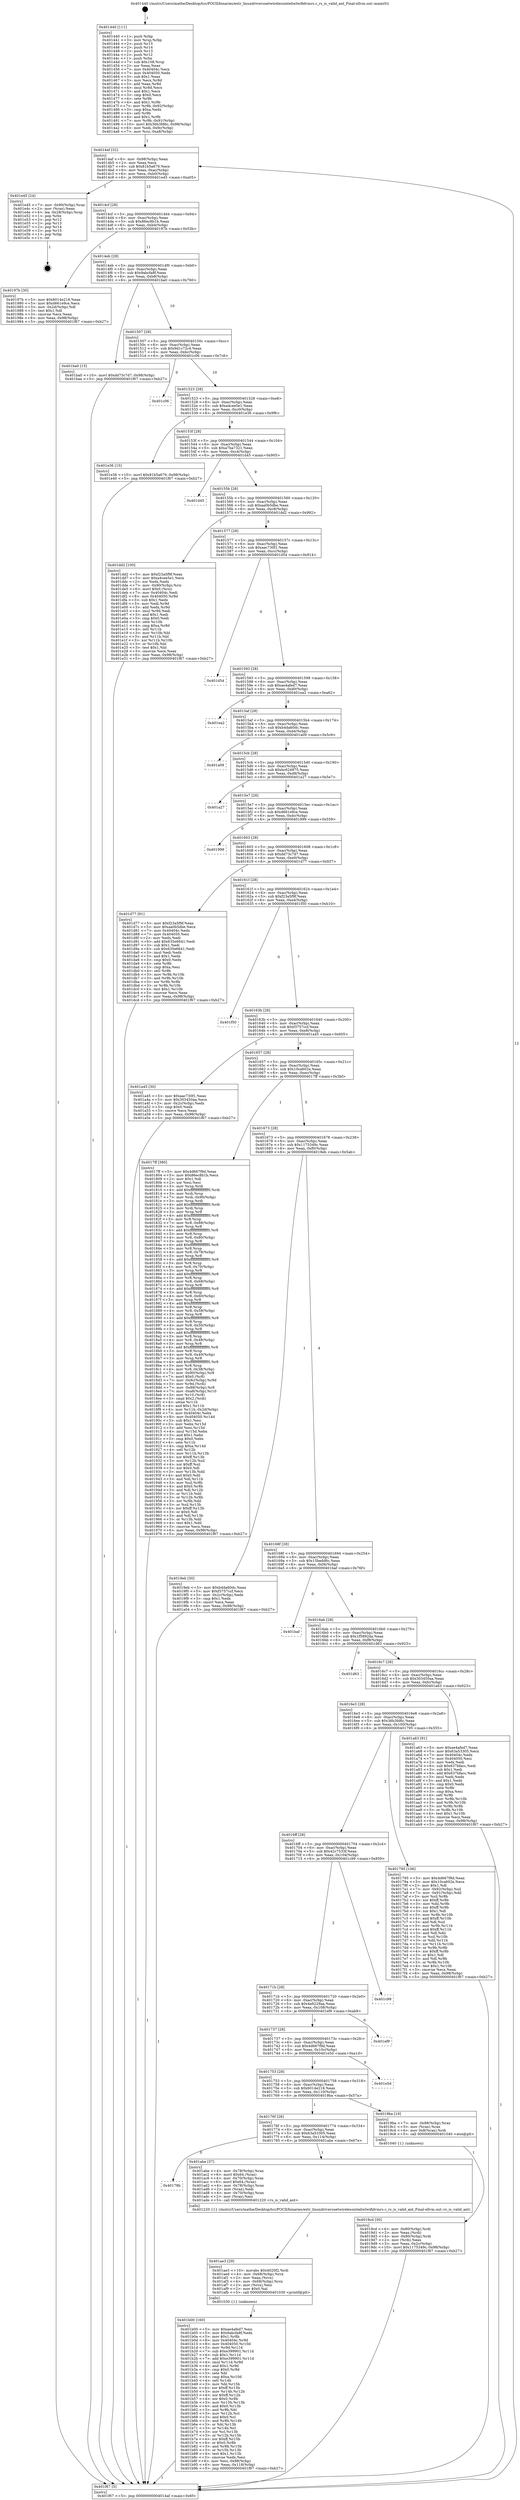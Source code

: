 digraph "0x401440" {
  label = "0x401440 (/mnt/c/Users/mathe/Desktop/tcc/POCII/binaries/extr_linuxdriversnetwirelessinteliwlwifidvmrs.c_rs_is_valid_ant_Final-ollvm.out::main(0))"
  labelloc = "t"
  node[shape=record]

  Entry [label="",width=0.3,height=0.3,shape=circle,fillcolor=black,style=filled]
  "0x4014af" [label="{
     0x4014af [32]\l
     | [instrs]\l
     &nbsp;&nbsp;0x4014af \<+6\>: mov -0x98(%rbp),%eax\l
     &nbsp;&nbsp;0x4014b5 \<+2\>: mov %eax,%ecx\l
     &nbsp;&nbsp;0x4014b7 \<+6\>: sub $0x81b5a679,%ecx\l
     &nbsp;&nbsp;0x4014bd \<+6\>: mov %eax,-0xac(%rbp)\l
     &nbsp;&nbsp;0x4014c3 \<+6\>: mov %ecx,-0xb0(%rbp)\l
     &nbsp;&nbsp;0x4014c9 \<+6\>: je 0000000000401e45 \<main+0xa05\>\l
  }"]
  "0x401e45" [label="{
     0x401e45 [24]\l
     | [instrs]\l
     &nbsp;&nbsp;0x401e45 \<+7\>: mov -0x90(%rbp),%rax\l
     &nbsp;&nbsp;0x401e4c \<+2\>: mov (%rax),%eax\l
     &nbsp;&nbsp;0x401e4e \<+4\>: lea -0x28(%rbp),%rsp\l
     &nbsp;&nbsp;0x401e52 \<+1\>: pop %rbx\l
     &nbsp;&nbsp;0x401e53 \<+2\>: pop %r12\l
     &nbsp;&nbsp;0x401e55 \<+2\>: pop %r13\l
     &nbsp;&nbsp;0x401e57 \<+2\>: pop %r14\l
     &nbsp;&nbsp;0x401e59 \<+2\>: pop %r15\l
     &nbsp;&nbsp;0x401e5b \<+1\>: pop %rbp\l
     &nbsp;&nbsp;0x401e5c \<+1\>: ret\l
  }"]
  "0x4014cf" [label="{
     0x4014cf [28]\l
     | [instrs]\l
     &nbsp;&nbsp;0x4014cf \<+5\>: jmp 00000000004014d4 \<main+0x94\>\l
     &nbsp;&nbsp;0x4014d4 \<+6\>: mov -0xac(%rbp),%eax\l
     &nbsp;&nbsp;0x4014da \<+5\>: sub $0x86ec8b1b,%eax\l
     &nbsp;&nbsp;0x4014df \<+6\>: mov %eax,-0xb4(%rbp)\l
     &nbsp;&nbsp;0x4014e5 \<+6\>: je 000000000040197b \<main+0x53b\>\l
  }"]
  Exit [label="",width=0.3,height=0.3,shape=circle,fillcolor=black,style=filled,peripheries=2]
  "0x40197b" [label="{
     0x40197b [30]\l
     | [instrs]\l
     &nbsp;&nbsp;0x40197b \<+5\>: mov $0x6014e218,%eax\l
     &nbsp;&nbsp;0x401980 \<+5\>: mov $0xd661e9ce,%ecx\l
     &nbsp;&nbsp;0x401985 \<+3\>: mov -0x2d(%rbp),%dl\l
     &nbsp;&nbsp;0x401988 \<+3\>: test $0x1,%dl\l
     &nbsp;&nbsp;0x40198b \<+3\>: cmovne %ecx,%eax\l
     &nbsp;&nbsp;0x40198e \<+6\>: mov %eax,-0x98(%rbp)\l
     &nbsp;&nbsp;0x401994 \<+5\>: jmp 0000000000401f67 \<main+0xb27\>\l
  }"]
  "0x4014eb" [label="{
     0x4014eb [28]\l
     | [instrs]\l
     &nbsp;&nbsp;0x4014eb \<+5\>: jmp 00000000004014f0 \<main+0xb0\>\l
     &nbsp;&nbsp;0x4014f0 \<+6\>: mov -0xac(%rbp),%eax\l
     &nbsp;&nbsp;0x4014f6 \<+5\>: sub $0x9abcfa8f,%eax\l
     &nbsp;&nbsp;0x4014fb \<+6\>: mov %eax,-0xb8(%rbp)\l
     &nbsp;&nbsp;0x401501 \<+6\>: je 0000000000401ba0 \<main+0x760\>\l
  }"]
  "0x401b00" [label="{
     0x401b00 [160]\l
     | [instrs]\l
     &nbsp;&nbsp;0x401b00 \<+5\>: mov $0xae4afed7,%esi\l
     &nbsp;&nbsp;0x401b05 \<+5\>: mov $0x9abcfa8f,%edx\l
     &nbsp;&nbsp;0x401b0a \<+3\>: mov $0x1,%r8b\l
     &nbsp;&nbsp;0x401b0d \<+8\>: mov 0x40404c,%r9d\l
     &nbsp;&nbsp;0x401b15 \<+8\>: mov 0x404050,%r10d\l
     &nbsp;&nbsp;0x401b1d \<+3\>: mov %r9d,%r11d\l
     &nbsp;&nbsp;0x401b20 \<+7\>: sub $0xe399901,%r11d\l
     &nbsp;&nbsp;0x401b27 \<+4\>: sub $0x1,%r11d\l
     &nbsp;&nbsp;0x401b2b \<+7\>: add $0xe399901,%r11d\l
     &nbsp;&nbsp;0x401b32 \<+4\>: imul %r11d,%r9d\l
     &nbsp;&nbsp;0x401b36 \<+4\>: and $0x1,%r9d\l
     &nbsp;&nbsp;0x401b3a \<+4\>: cmp $0x0,%r9d\l
     &nbsp;&nbsp;0x401b3e \<+3\>: sete %bl\l
     &nbsp;&nbsp;0x401b41 \<+4\>: cmp $0xa,%r10d\l
     &nbsp;&nbsp;0x401b45 \<+4\>: setl %r14b\l
     &nbsp;&nbsp;0x401b49 \<+3\>: mov %bl,%r15b\l
     &nbsp;&nbsp;0x401b4c \<+4\>: xor $0xff,%r15b\l
     &nbsp;&nbsp;0x401b50 \<+3\>: mov %r14b,%r12b\l
     &nbsp;&nbsp;0x401b53 \<+4\>: xor $0xff,%r12b\l
     &nbsp;&nbsp;0x401b57 \<+4\>: xor $0x0,%r8b\l
     &nbsp;&nbsp;0x401b5b \<+3\>: mov %r15b,%r13b\l
     &nbsp;&nbsp;0x401b5e \<+4\>: and $0x0,%r13b\l
     &nbsp;&nbsp;0x401b62 \<+3\>: and %r8b,%bl\l
     &nbsp;&nbsp;0x401b65 \<+3\>: mov %r12b,%cl\l
     &nbsp;&nbsp;0x401b68 \<+3\>: and $0x0,%cl\l
     &nbsp;&nbsp;0x401b6b \<+3\>: and %r8b,%r14b\l
     &nbsp;&nbsp;0x401b6e \<+3\>: or %bl,%r13b\l
     &nbsp;&nbsp;0x401b71 \<+3\>: or %r14b,%cl\l
     &nbsp;&nbsp;0x401b74 \<+3\>: xor %cl,%r13b\l
     &nbsp;&nbsp;0x401b77 \<+3\>: or %r12b,%r15b\l
     &nbsp;&nbsp;0x401b7a \<+4\>: xor $0xff,%r15b\l
     &nbsp;&nbsp;0x401b7e \<+4\>: or $0x0,%r8b\l
     &nbsp;&nbsp;0x401b82 \<+3\>: and %r8b,%r15b\l
     &nbsp;&nbsp;0x401b85 \<+3\>: or %r15b,%r13b\l
     &nbsp;&nbsp;0x401b88 \<+4\>: test $0x1,%r13b\l
     &nbsp;&nbsp;0x401b8c \<+3\>: cmovne %edx,%esi\l
     &nbsp;&nbsp;0x401b8f \<+6\>: mov %esi,-0x98(%rbp)\l
     &nbsp;&nbsp;0x401b95 \<+6\>: mov %eax,-0x118(%rbp)\l
     &nbsp;&nbsp;0x401b9b \<+5\>: jmp 0000000000401f67 \<main+0xb27\>\l
  }"]
  "0x401ba0" [label="{
     0x401ba0 [15]\l
     | [instrs]\l
     &nbsp;&nbsp;0x401ba0 \<+10\>: movl $0xdd73c7d7,-0x98(%rbp)\l
     &nbsp;&nbsp;0x401baa \<+5\>: jmp 0000000000401f67 \<main+0xb27\>\l
  }"]
  "0x401507" [label="{
     0x401507 [28]\l
     | [instrs]\l
     &nbsp;&nbsp;0x401507 \<+5\>: jmp 000000000040150c \<main+0xcc\>\l
     &nbsp;&nbsp;0x40150c \<+6\>: mov -0xac(%rbp),%eax\l
     &nbsp;&nbsp;0x401512 \<+5\>: sub $0x9d1c72c4,%eax\l
     &nbsp;&nbsp;0x401517 \<+6\>: mov %eax,-0xbc(%rbp)\l
     &nbsp;&nbsp;0x40151d \<+6\>: je 0000000000401c06 \<main+0x7c6\>\l
  }"]
  "0x401ae3" [label="{
     0x401ae3 [29]\l
     | [instrs]\l
     &nbsp;&nbsp;0x401ae3 \<+10\>: movabs $0x4020f2,%rdi\l
     &nbsp;&nbsp;0x401aed \<+4\>: mov -0x68(%rbp),%rcx\l
     &nbsp;&nbsp;0x401af1 \<+2\>: mov %eax,(%rcx)\l
     &nbsp;&nbsp;0x401af3 \<+4\>: mov -0x68(%rbp),%rcx\l
     &nbsp;&nbsp;0x401af7 \<+2\>: mov (%rcx),%esi\l
     &nbsp;&nbsp;0x401af9 \<+2\>: mov $0x0,%al\l
     &nbsp;&nbsp;0x401afb \<+5\>: call 0000000000401030 \<printf@plt\>\l
     | [calls]\l
     &nbsp;&nbsp;0x401030 \{1\} (unknown)\l
  }"]
  "0x401c06" [label="{
     0x401c06\l
  }", style=dashed]
  "0x401523" [label="{
     0x401523 [28]\l
     | [instrs]\l
     &nbsp;&nbsp;0x401523 \<+5\>: jmp 0000000000401528 \<main+0xe8\>\l
     &nbsp;&nbsp;0x401528 \<+6\>: mov -0xac(%rbp),%eax\l
     &nbsp;&nbsp;0x40152e \<+5\>: sub $0xa4cee5e1,%eax\l
     &nbsp;&nbsp;0x401533 \<+6\>: mov %eax,-0xc0(%rbp)\l
     &nbsp;&nbsp;0x401539 \<+6\>: je 0000000000401e36 \<main+0x9f6\>\l
  }"]
  "0x40178b" [label="{
     0x40178b\l
  }", style=dashed]
  "0x401e36" [label="{
     0x401e36 [15]\l
     | [instrs]\l
     &nbsp;&nbsp;0x401e36 \<+10\>: movl $0x81b5a679,-0x98(%rbp)\l
     &nbsp;&nbsp;0x401e40 \<+5\>: jmp 0000000000401f67 \<main+0xb27\>\l
  }"]
  "0x40153f" [label="{
     0x40153f [28]\l
     | [instrs]\l
     &nbsp;&nbsp;0x40153f \<+5\>: jmp 0000000000401544 \<main+0x104\>\l
     &nbsp;&nbsp;0x401544 \<+6\>: mov -0xac(%rbp),%eax\l
     &nbsp;&nbsp;0x40154a \<+5\>: sub $0xa7ba7321,%eax\l
     &nbsp;&nbsp;0x40154f \<+6\>: mov %eax,-0xc4(%rbp)\l
     &nbsp;&nbsp;0x401555 \<+6\>: je 0000000000401d45 \<main+0x905\>\l
  }"]
  "0x401abe" [label="{
     0x401abe [37]\l
     | [instrs]\l
     &nbsp;&nbsp;0x401abe \<+4\>: mov -0x78(%rbp),%rax\l
     &nbsp;&nbsp;0x401ac2 \<+6\>: movl $0x64,(%rax)\l
     &nbsp;&nbsp;0x401ac8 \<+4\>: mov -0x70(%rbp),%rax\l
     &nbsp;&nbsp;0x401acc \<+6\>: movl $0x64,(%rax)\l
     &nbsp;&nbsp;0x401ad2 \<+4\>: mov -0x78(%rbp),%rax\l
     &nbsp;&nbsp;0x401ad6 \<+2\>: mov (%rax),%edi\l
     &nbsp;&nbsp;0x401ad8 \<+4\>: mov -0x70(%rbp),%rax\l
     &nbsp;&nbsp;0x401adc \<+2\>: mov (%rax),%esi\l
     &nbsp;&nbsp;0x401ade \<+5\>: call 0000000000401220 \<rs_is_valid_ant\>\l
     | [calls]\l
     &nbsp;&nbsp;0x401220 \{1\} (/mnt/c/Users/mathe/Desktop/tcc/POCII/binaries/extr_linuxdriversnetwirelessinteliwlwifidvmrs.c_rs_is_valid_ant_Final-ollvm.out::rs_is_valid_ant)\l
  }"]
  "0x401d45" [label="{
     0x401d45\l
  }", style=dashed]
  "0x40155b" [label="{
     0x40155b [28]\l
     | [instrs]\l
     &nbsp;&nbsp;0x40155b \<+5\>: jmp 0000000000401560 \<main+0x120\>\l
     &nbsp;&nbsp;0x401560 \<+6\>: mov -0xac(%rbp),%eax\l
     &nbsp;&nbsp;0x401566 \<+5\>: sub $0xaa0b5dbe,%eax\l
     &nbsp;&nbsp;0x40156b \<+6\>: mov %eax,-0xc8(%rbp)\l
     &nbsp;&nbsp;0x401571 \<+6\>: je 0000000000401dd2 \<main+0x992\>\l
  }"]
  "0x4019cd" [label="{
     0x4019cd [30]\l
     | [instrs]\l
     &nbsp;&nbsp;0x4019cd \<+4\>: mov -0x80(%rbp),%rdi\l
     &nbsp;&nbsp;0x4019d1 \<+2\>: mov %eax,(%rdi)\l
     &nbsp;&nbsp;0x4019d3 \<+4\>: mov -0x80(%rbp),%rdi\l
     &nbsp;&nbsp;0x4019d7 \<+2\>: mov (%rdi),%eax\l
     &nbsp;&nbsp;0x4019d9 \<+3\>: mov %eax,-0x2c(%rbp)\l
     &nbsp;&nbsp;0x4019dc \<+10\>: movl $0x1175349c,-0x98(%rbp)\l
     &nbsp;&nbsp;0x4019e6 \<+5\>: jmp 0000000000401f67 \<main+0xb27\>\l
  }"]
  "0x401dd2" [label="{
     0x401dd2 [100]\l
     | [instrs]\l
     &nbsp;&nbsp;0x401dd2 \<+5\>: mov $0xf23a5f9f,%eax\l
     &nbsp;&nbsp;0x401dd7 \<+5\>: mov $0xa4cee5e1,%ecx\l
     &nbsp;&nbsp;0x401ddc \<+2\>: xor %edx,%edx\l
     &nbsp;&nbsp;0x401dde \<+7\>: mov -0x90(%rbp),%rsi\l
     &nbsp;&nbsp;0x401de5 \<+6\>: movl $0x0,(%rsi)\l
     &nbsp;&nbsp;0x401deb \<+7\>: mov 0x40404c,%edi\l
     &nbsp;&nbsp;0x401df2 \<+8\>: mov 0x404050,%r8d\l
     &nbsp;&nbsp;0x401dfa \<+3\>: sub $0x1,%edx\l
     &nbsp;&nbsp;0x401dfd \<+3\>: mov %edi,%r9d\l
     &nbsp;&nbsp;0x401e00 \<+3\>: add %edx,%r9d\l
     &nbsp;&nbsp;0x401e03 \<+4\>: imul %r9d,%edi\l
     &nbsp;&nbsp;0x401e07 \<+3\>: and $0x1,%edi\l
     &nbsp;&nbsp;0x401e0a \<+3\>: cmp $0x0,%edi\l
     &nbsp;&nbsp;0x401e0d \<+4\>: sete %r10b\l
     &nbsp;&nbsp;0x401e11 \<+4\>: cmp $0xa,%r8d\l
     &nbsp;&nbsp;0x401e15 \<+4\>: setl %r11b\l
     &nbsp;&nbsp;0x401e19 \<+3\>: mov %r10b,%bl\l
     &nbsp;&nbsp;0x401e1c \<+3\>: and %r11b,%bl\l
     &nbsp;&nbsp;0x401e1f \<+3\>: xor %r11b,%r10b\l
     &nbsp;&nbsp;0x401e22 \<+3\>: or %r10b,%bl\l
     &nbsp;&nbsp;0x401e25 \<+3\>: test $0x1,%bl\l
     &nbsp;&nbsp;0x401e28 \<+3\>: cmovne %ecx,%eax\l
     &nbsp;&nbsp;0x401e2b \<+6\>: mov %eax,-0x98(%rbp)\l
     &nbsp;&nbsp;0x401e31 \<+5\>: jmp 0000000000401f67 \<main+0xb27\>\l
  }"]
  "0x401577" [label="{
     0x401577 [28]\l
     | [instrs]\l
     &nbsp;&nbsp;0x401577 \<+5\>: jmp 000000000040157c \<main+0x13c\>\l
     &nbsp;&nbsp;0x40157c \<+6\>: mov -0xac(%rbp),%eax\l
     &nbsp;&nbsp;0x401582 \<+5\>: sub $0xaac730f1,%eax\l
     &nbsp;&nbsp;0x401587 \<+6\>: mov %eax,-0xcc(%rbp)\l
     &nbsp;&nbsp;0x40158d \<+6\>: je 0000000000401d54 \<main+0x914\>\l
  }"]
  "0x40176f" [label="{
     0x40176f [28]\l
     | [instrs]\l
     &nbsp;&nbsp;0x40176f \<+5\>: jmp 0000000000401774 \<main+0x334\>\l
     &nbsp;&nbsp;0x401774 \<+6\>: mov -0xac(%rbp),%eax\l
     &nbsp;&nbsp;0x40177a \<+5\>: sub $0x63a53305,%eax\l
     &nbsp;&nbsp;0x40177f \<+6\>: mov %eax,-0x114(%rbp)\l
     &nbsp;&nbsp;0x401785 \<+6\>: je 0000000000401abe \<main+0x67e\>\l
  }"]
  "0x401d54" [label="{
     0x401d54\l
  }", style=dashed]
  "0x401593" [label="{
     0x401593 [28]\l
     | [instrs]\l
     &nbsp;&nbsp;0x401593 \<+5\>: jmp 0000000000401598 \<main+0x158\>\l
     &nbsp;&nbsp;0x401598 \<+6\>: mov -0xac(%rbp),%eax\l
     &nbsp;&nbsp;0x40159e \<+5\>: sub $0xae4afed7,%eax\l
     &nbsp;&nbsp;0x4015a3 \<+6\>: mov %eax,-0xd0(%rbp)\l
     &nbsp;&nbsp;0x4015a9 \<+6\>: je 0000000000401ea2 \<main+0xa62\>\l
  }"]
  "0x4019ba" [label="{
     0x4019ba [19]\l
     | [instrs]\l
     &nbsp;&nbsp;0x4019ba \<+7\>: mov -0x88(%rbp),%rax\l
     &nbsp;&nbsp;0x4019c1 \<+3\>: mov (%rax),%rax\l
     &nbsp;&nbsp;0x4019c4 \<+4\>: mov 0x8(%rax),%rdi\l
     &nbsp;&nbsp;0x4019c8 \<+5\>: call 0000000000401040 \<atoi@plt\>\l
     | [calls]\l
     &nbsp;&nbsp;0x401040 \{1\} (unknown)\l
  }"]
  "0x401ea2" [label="{
     0x401ea2\l
  }", style=dashed]
  "0x4015af" [label="{
     0x4015af [28]\l
     | [instrs]\l
     &nbsp;&nbsp;0x4015af \<+5\>: jmp 00000000004015b4 \<main+0x174\>\l
     &nbsp;&nbsp;0x4015b4 \<+6\>: mov -0xac(%rbp),%eax\l
     &nbsp;&nbsp;0x4015ba \<+5\>: sub $0xb4da60dc,%eax\l
     &nbsp;&nbsp;0x4015bf \<+6\>: mov %eax,-0xd4(%rbp)\l
     &nbsp;&nbsp;0x4015c5 \<+6\>: je 0000000000401a09 \<main+0x5c9\>\l
  }"]
  "0x401753" [label="{
     0x401753 [28]\l
     | [instrs]\l
     &nbsp;&nbsp;0x401753 \<+5\>: jmp 0000000000401758 \<main+0x318\>\l
     &nbsp;&nbsp;0x401758 \<+6\>: mov -0xac(%rbp),%eax\l
     &nbsp;&nbsp;0x40175e \<+5\>: sub $0x6014e218,%eax\l
     &nbsp;&nbsp;0x401763 \<+6\>: mov %eax,-0x110(%rbp)\l
     &nbsp;&nbsp;0x401769 \<+6\>: je 00000000004019ba \<main+0x57a\>\l
  }"]
  "0x401a09" [label="{
     0x401a09\l
  }", style=dashed]
  "0x4015cb" [label="{
     0x4015cb [28]\l
     | [instrs]\l
     &nbsp;&nbsp;0x4015cb \<+5\>: jmp 00000000004015d0 \<main+0x190\>\l
     &nbsp;&nbsp;0x4015d0 \<+6\>: mov -0xac(%rbp),%eax\l
     &nbsp;&nbsp;0x4015d6 \<+5\>: sub $0xbc624975,%eax\l
     &nbsp;&nbsp;0x4015db \<+6\>: mov %eax,-0xd8(%rbp)\l
     &nbsp;&nbsp;0x4015e1 \<+6\>: je 0000000000401a27 \<main+0x5e7\>\l
  }"]
  "0x401e5d" [label="{
     0x401e5d\l
  }", style=dashed]
  "0x401a27" [label="{
     0x401a27\l
  }", style=dashed]
  "0x4015e7" [label="{
     0x4015e7 [28]\l
     | [instrs]\l
     &nbsp;&nbsp;0x4015e7 \<+5\>: jmp 00000000004015ec \<main+0x1ac\>\l
     &nbsp;&nbsp;0x4015ec \<+6\>: mov -0xac(%rbp),%eax\l
     &nbsp;&nbsp;0x4015f2 \<+5\>: sub $0xd661e9ce,%eax\l
     &nbsp;&nbsp;0x4015f7 \<+6\>: mov %eax,-0xdc(%rbp)\l
     &nbsp;&nbsp;0x4015fd \<+6\>: je 0000000000401999 \<main+0x559\>\l
  }"]
  "0x401737" [label="{
     0x401737 [28]\l
     | [instrs]\l
     &nbsp;&nbsp;0x401737 \<+5\>: jmp 000000000040173c \<main+0x2fc\>\l
     &nbsp;&nbsp;0x40173c \<+6\>: mov -0xac(%rbp),%eax\l
     &nbsp;&nbsp;0x401742 \<+5\>: sub $0x4d667f9d,%eax\l
     &nbsp;&nbsp;0x401747 \<+6\>: mov %eax,-0x10c(%rbp)\l
     &nbsp;&nbsp;0x40174d \<+6\>: je 0000000000401e5d \<main+0xa1d\>\l
  }"]
  "0x401999" [label="{
     0x401999\l
  }", style=dashed]
  "0x401603" [label="{
     0x401603 [28]\l
     | [instrs]\l
     &nbsp;&nbsp;0x401603 \<+5\>: jmp 0000000000401608 \<main+0x1c8\>\l
     &nbsp;&nbsp;0x401608 \<+6\>: mov -0xac(%rbp),%eax\l
     &nbsp;&nbsp;0x40160e \<+5\>: sub $0xdd73c7d7,%eax\l
     &nbsp;&nbsp;0x401613 \<+6\>: mov %eax,-0xe0(%rbp)\l
     &nbsp;&nbsp;0x401619 \<+6\>: je 0000000000401d77 \<main+0x937\>\l
  }"]
  "0x401ef9" [label="{
     0x401ef9\l
  }", style=dashed]
  "0x401d77" [label="{
     0x401d77 [91]\l
     | [instrs]\l
     &nbsp;&nbsp;0x401d77 \<+5\>: mov $0xf23a5f9f,%eax\l
     &nbsp;&nbsp;0x401d7c \<+5\>: mov $0xaa0b5dbe,%ecx\l
     &nbsp;&nbsp;0x401d81 \<+7\>: mov 0x40404c,%edx\l
     &nbsp;&nbsp;0x401d88 \<+7\>: mov 0x404050,%esi\l
     &nbsp;&nbsp;0x401d8f \<+2\>: mov %edx,%edi\l
     &nbsp;&nbsp;0x401d91 \<+6\>: add $0x635e6641,%edi\l
     &nbsp;&nbsp;0x401d97 \<+3\>: sub $0x1,%edi\l
     &nbsp;&nbsp;0x401d9a \<+6\>: sub $0x635e6641,%edi\l
     &nbsp;&nbsp;0x401da0 \<+3\>: imul %edi,%edx\l
     &nbsp;&nbsp;0x401da3 \<+3\>: and $0x1,%edx\l
     &nbsp;&nbsp;0x401da6 \<+3\>: cmp $0x0,%edx\l
     &nbsp;&nbsp;0x401da9 \<+4\>: sete %r8b\l
     &nbsp;&nbsp;0x401dad \<+3\>: cmp $0xa,%esi\l
     &nbsp;&nbsp;0x401db0 \<+4\>: setl %r9b\l
     &nbsp;&nbsp;0x401db4 \<+3\>: mov %r8b,%r10b\l
     &nbsp;&nbsp;0x401db7 \<+3\>: and %r9b,%r10b\l
     &nbsp;&nbsp;0x401dba \<+3\>: xor %r9b,%r8b\l
     &nbsp;&nbsp;0x401dbd \<+3\>: or %r8b,%r10b\l
     &nbsp;&nbsp;0x401dc0 \<+4\>: test $0x1,%r10b\l
     &nbsp;&nbsp;0x401dc4 \<+3\>: cmovne %ecx,%eax\l
     &nbsp;&nbsp;0x401dc7 \<+6\>: mov %eax,-0x98(%rbp)\l
     &nbsp;&nbsp;0x401dcd \<+5\>: jmp 0000000000401f67 \<main+0xb27\>\l
  }"]
  "0x40161f" [label="{
     0x40161f [28]\l
     | [instrs]\l
     &nbsp;&nbsp;0x40161f \<+5\>: jmp 0000000000401624 \<main+0x1e4\>\l
     &nbsp;&nbsp;0x401624 \<+6\>: mov -0xac(%rbp),%eax\l
     &nbsp;&nbsp;0x40162a \<+5\>: sub $0xf23a5f9f,%eax\l
     &nbsp;&nbsp;0x40162f \<+6\>: mov %eax,-0xe4(%rbp)\l
     &nbsp;&nbsp;0x401635 \<+6\>: je 0000000000401f50 \<main+0xb10\>\l
  }"]
  "0x40171b" [label="{
     0x40171b [28]\l
     | [instrs]\l
     &nbsp;&nbsp;0x40171b \<+5\>: jmp 0000000000401720 \<main+0x2e0\>\l
     &nbsp;&nbsp;0x401720 \<+6\>: mov -0xac(%rbp),%eax\l
     &nbsp;&nbsp;0x401726 \<+5\>: sub $0x4a9229aa,%eax\l
     &nbsp;&nbsp;0x40172b \<+6\>: mov %eax,-0x108(%rbp)\l
     &nbsp;&nbsp;0x401731 \<+6\>: je 0000000000401ef9 \<main+0xab9\>\l
  }"]
  "0x401f50" [label="{
     0x401f50\l
  }", style=dashed]
  "0x40163b" [label="{
     0x40163b [28]\l
     | [instrs]\l
     &nbsp;&nbsp;0x40163b \<+5\>: jmp 0000000000401640 \<main+0x200\>\l
     &nbsp;&nbsp;0x401640 \<+6\>: mov -0xac(%rbp),%eax\l
     &nbsp;&nbsp;0x401646 \<+5\>: sub $0xf3757ccf,%eax\l
     &nbsp;&nbsp;0x40164b \<+6\>: mov %eax,-0xe8(%rbp)\l
     &nbsp;&nbsp;0x401651 \<+6\>: je 0000000000401a45 \<main+0x605\>\l
  }"]
  "0x401c99" [label="{
     0x401c99\l
  }", style=dashed]
  "0x401a45" [label="{
     0x401a45 [30]\l
     | [instrs]\l
     &nbsp;&nbsp;0x401a45 \<+5\>: mov $0xaac730f1,%eax\l
     &nbsp;&nbsp;0x401a4a \<+5\>: mov $0x303450aa,%ecx\l
     &nbsp;&nbsp;0x401a4f \<+3\>: mov -0x2c(%rbp),%edx\l
     &nbsp;&nbsp;0x401a52 \<+3\>: cmp $0x0,%edx\l
     &nbsp;&nbsp;0x401a55 \<+3\>: cmove %ecx,%eax\l
     &nbsp;&nbsp;0x401a58 \<+6\>: mov %eax,-0x98(%rbp)\l
     &nbsp;&nbsp;0x401a5e \<+5\>: jmp 0000000000401f67 \<main+0xb27\>\l
  }"]
  "0x401657" [label="{
     0x401657 [28]\l
     | [instrs]\l
     &nbsp;&nbsp;0x401657 \<+5\>: jmp 000000000040165c \<main+0x21c\>\l
     &nbsp;&nbsp;0x40165c \<+6\>: mov -0xac(%rbp),%eax\l
     &nbsp;&nbsp;0x401662 \<+5\>: sub $0x10ca602e,%eax\l
     &nbsp;&nbsp;0x401667 \<+6\>: mov %eax,-0xec(%rbp)\l
     &nbsp;&nbsp;0x40166d \<+6\>: je 00000000004017ff \<main+0x3bf\>\l
  }"]
  "0x401440" [label="{
     0x401440 [111]\l
     | [instrs]\l
     &nbsp;&nbsp;0x401440 \<+1\>: push %rbp\l
     &nbsp;&nbsp;0x401441 \<+3\>: mov %rsp,%rbp\l
     &nbsp;&nbsp;0x401444 \<+2\>: push %r15\l
     &nbsp;&nbsp;0x401446 \<+2\>: push %r14\l
     &nbsp;&nbsp;0x401448 \<+2\>: push %r13\l
     &nbsp;&nbsp;0x40144a \<+2\>: push %r12\l
     &nbsp;&nbsp;0x40144c \<+1\>: push %rbx\l
     &nbsp;&nbsp;0x40144d \<+7\>: sub $0x108,%rsp\l
     &nbsp;&nbsp;0x401454 \<+2\>: xor %eax,%eax\l
     &nbsp;&nbsp;0x401456 \<+7\>: mov 0x40404c,%ecx\l
     &nbsp;&nbsp;0x40145d \<+7\>: mov 0x404050,%edx\l
     &nbsp;&nbsp;0x401464 \<+3\>: sub $0x1,%eax\l
     &nbsp;&nbsp;0x401467 \<+3\>: mov %ecx,%r8d\l
     &nbsp;&nbsp;0x40146a \<+3\>: add %eax,%r8d\l
     &nbsp;&nbsp;0x40146d \<+4\>: imul %r8d,%ecx\l
     &nbsp;&nbsp;0x401471 \<+3\>: and $0x1,%ecx\l
     &nbsp;&nbsp;0x401474 \<+3\>: cmp $0x0,%ecx\l
     &nbsp;&nbsp;0x401477 \<+4\>: sete %r9b\l
     &nbsp;&nbsp;0x40147b \<+4\>: and $0x1,%r9b\l
     &nbsp;&nbsp;0x40147f \<+7\>: mov %r9b,-0x92(%rbp)\l
     &nbsp;&nbsp;0x401486 \<+3\>: cmp $0xa,%edx\l
     &nbsp;&nbsp;0x401489 \<+4\>: setl %r9b\l
     &nbsp;&nbsp;0x40148d \<+4\>: and $0x1,%r9b\l
     &nbsp;&nbsp;0x401491 \<+7\>: mov %r9b,-0x91(%rbp)\l
     &nbsp;&nbsp;0x401498 \<+10\>: movl $0x36b3fd6c,-0x98(%rbp)\l
     &nbsp;&nbsp;0x4014a2 \<+6\>: mov %edi,-0x9c(%rbp)\l
     &nbsp;&nbsp;0x4014a8 \<+7\>: mov %rsi,-0xa8(%rbp)\l
  }"]
  "0x4017ff" [label="{
     0x4017ff [380]\l
     | [instrs]\l
     &nbsp;&nbsp;0x4017ff \<+5\>: mov $0x4d667f9d,%eax\l
     &nbsp;&nbsp;0x401804 \<+5\>: mov $0x86ec8b1b,%ecx\l
     &nbsp;&nbsp;0x401809 \<+2\>: mov $0x1,%dl\l
     &nbsp;&nbsp;0x40180b \<+2\>: xor %esi,%esi\l
     &nbsp;&nbsp;0x40180d \<+3\>: mov %rsp,%rdi\l
     &nbsp;&nbsp;0x401810 \<+4\>: add $0xfffffffffffffff0,%rdi\l
     &nbsp;&nbsp;0x401814 \<+3\>: mov %rdi,%rsp\l
     &nbsp;&nbsp;0x401817 \<+7\>: mov %rdi,-0x90(%rbp)\l
     &nbsp;&nbsp;0x40181e \<+3\>: mov %rsp,%rdi\l
     &nbsp;&nbsp;0x401821 \<+4\>: add $0xfffffffffffffff0,%rdi\l
     &nbsp;&nbsp;0x401825 \<+3\>: mov %rdi,%rsp\l
     &nbsp;&nbsp;0x401828 \<+3\>: mov %rsp,%r8\l
     &nbsp;&nbsp;0x40182b \<+4\>: add $0xfffffffffffffff0,%r8\l
     &nbsp;&nbsp;0x40182f \<+3\>: mov %r8,%rsp\l
     &nbsp;&nbsp;0x401832 \<+7\>: mov %r8,-0x88(%rbp)\l
     &nbsp;&nbsp;0x401839 \<+3\>: mov %rsp,%r8\l
     &nbsp;&nbsp;0x40183c \<+4\>: add $0xfffffffffffffff0,%r8\l
     &nbsp;&nbsp;0x401840 \<+3\>: mov %r8,%rsp\l
     &nbsp;&nbsp;0x401843 \<+4\>: mov %r8,-0x80(%rbp)\l
     &nbsp;&nbsp;0x401847 \<+3\>: mov %rsp,%r8\l
     &nbsp;&nbsp;0x40184a \<+4\>: add $0xfffffffffffffff0,%r8\l
     &nbsp;&nbsp;0x40184e \<+3\>: mov %r8,%rsp\l
     &nbsp;&nbsp;0x401851 \<+4\>: mov %r8,-0x78(%rbp)\l
     &nbsp;&nbsp;0x401855 \<+3\>: mov %rsp,%r8\l
     &nbsp;&nbsp;0x401858 \<+4\>: add $0xfffffffffffffff0,%r8\l
     &nbsp;&nbsp;0x40185c \<+3\>: mov %r8,%rsp\l
     &nbsp;&nbsp;0x40185f \<+4\>: mov %r8,-0x70(%rbp)\l
     &nbsp;&nbsp;0x401863 \<+3\>: mov %rsp,%r8\l
     &nbsp;&nbsp;0x401866 \<+4\>: add $0xfffffffffffffff0,%r8\l
     &nbsp;&nbsp;0x40186a \<+3\>: mov %r8,%rsp\l
     &nbsp;&nbsp;0x40186d \<+4\>: mov %r8,-0x68(%rbp)\l
     &nbsp;&nbsp;0x401871 \<+3\>: mov %rsp,%r8\l
     &nbsp;&nbsp;0x401874 \<+4\>: add $0xfffffffffffffff0,%r8\l
     &nbsp;&nbsp;0x401878 \<+3\>: mov %r8,%rsp\l
     &nbsp;&nbsp;0x40187b \<+4\>: mov %r8,-0x60(%rbp)\l
     &nbsp;&nbsp;0x40187f \<+3\>: mov %rsp,%r8\l
     &nbsp;&nbsp;0x401882 \<+4\>: add $0xfffffffffffffff0,%r8\l
     &nbsp;&nbsp;0x401886 \<+3\>: mov %r8,%rsp\l
     &nbsp;&nbsp;0x401889 \<+4\>: mov %r8,-0x58(%rbp)\l
     &nbsp;&nbsp;0x40188d \<+3\>: mov %rsp,%r8\l
     &nbsp;&nbsp;0x401890 \<+4\>: add $0xfffffffffffffff0,%r8\l
     &nbsp;&nbsp;0x401894 \<+3\>: mov %r8,%rsp\l
     &nbsp;&nbsp;0x401897 \<+4\>: mov %r8,-0x50(%rbp)\l
     &nbsp;&nbsp;0x40189b \<+3\>: mov %rsp,%r8\l
     &nbsp;&nbsp;0x40189e \<+4\>: add $0xfffffffffffffff0,%r8\l
     &nbsp;&nbsp;0x4018a2 \<+3\>: mov %r8,%rsp\l
     &nbsp;&nbsp;0x4018a5 \<+4\>: mov %r8,-0x48(%rbp)\l
     &nbsp;&nbsp;0x4018a9 \<+3\>: mov %rsp,%r8\l
     &nbsp;&nbsp;0x4018ac \<+4\>: add $0xfffffffffffffff0,%r8\l
     &nbsp;&nbsp;0x4018b0 \<+3\>: mov %r8,%rsp\l
     &nbsp;&nbsp;0x4018b3 \<+4\>: mov %r8,-0x40(%rbp)\l
     &nbsp;&nbsp;0x4018b7 \<+3\>: mov %rsp,%r8\l
     &nbsp;&nbsp;0x4018ba \<+4\>: add $0xfffffffffffffff0,%r8\l
     &nbsp;&nbsp;0x4018be \<+3\>: mov %r8,%rsp\l
     &nbsp;&nbsp;0x4018c1 \<+4\>: mov %r8,-0x38(%rbp)\l
     &nbsp;&nbsp;0x4018c5 \<+7\>: mov -0x90(%rbp),%r8\l
     &nbsp;&nbsp;0x4018cc \<+7\>: movl $0x0,(%r8)\l
     &nbsp;&nbsp;0x4018d3 \<+7\>: mov -0x9c(%rbp),%r9d\l
     &nbsp;&nbsp;0x4018da \<+3\>: mov %r9d,(%rdi)\l
     &nbsp;&nbsp;0x4018dd \<+7\>: mov -0x88(%rbp),%r8\l
     &nbsp;&nbsp;0x4018e4 \<+7\>: mov -0xa8(%rbp),%r10\l
     &nbsp;&nbsp;0x4018eb \<+3\>: mov %r10,(%r8)\l
     &nbsp;&nbsp;0x4018ee \<+3\>: cmpl $0x2,(%rdi)\l
     &nbsp;&nbsp;0x4018f1 \<+4\>: setne %r11b\l
     &nbsp;&nbsp;0x4018f5 \<+4\>: and $0x1,%r11b\l
     &nbsp;&nbsp;0x4018f9 \<+4\>: mov %r11b,-0x2d(%rbp)\l
     &nbsp;&nbsp;0x4018fd \<+7\>: mov 0x40404c,%ebx\l
     &nbsp;&nbsp;0x401904 \<+8\>: mov 0x404050,%r14d\l
     &nbsp;&nbsp;0x40190c \<+3\>: sub $0x1,%esi\l
     &nbsp;&nbsp;0x40190f \<+3\>: mov %ebx,%r15d\l
     &nbsp;&nbsp;0x401912 \<+3\>: add %esi,%r15d\l
     &nbsp;&nbsp;0x401915 \<+4\>: imul %r15d,%ebx\l
     &nbsp;&nbsp;0x401919 \<+3\>: and $0x1,%ebx\l
     &nbsp;&nbsp;0x40191c \<+3\>: cmp $0x0,%ebx\l
     &nbsp;&nbsp;0x40191f \<+4\>: sete %r11b\l
     &nbsp;&nbsp;0x401923 \<+4\>: cmp $0xa,%r14d\l
     &nbsp;&nbsp;0x401927 \<+4\>: setl %r12b\l
     &nbsp;&nbsp;0x40192b \<+3\>: mov %r11b,%r13b\l
     &nbsp;&nbsp;0x40192e \<+4\>: xor $0xff,%r13b\l
     &nbsp;&nbsp;0x401932 \<+3\>: mov %r12b,%sil\l
     &nbsp;&nbsp;0x401935 \<+4\>: xor $0xff,%sil\l
     &nbsp;&nbsp;0x401939 \<+3\>: xor $0x0,%dl\l
     &nbsp;&nbsp;0x40193c \<+3\>: mov %r13b,%dil\l
     &nbsp;&nbsp;0x40193f \<+4\>: and $0x0,%dil\l
     &nbsp;&nbsp;0x401943 \<+3\>: and %dl,%r11b\l
     &nbsp;&nbsp;0x401946 \<+3\>: mov %sil,%r8b\l
     &nbsp;&nbsp;0x401949 \<+4\>: and $0x0,%r8b\l
     &nbsp;&nbsp;0x40194d \<+3\>: and %dl,%r12b\l
     &nbsp;&nbsp;0x401950 \<+3\>: or %r11b,%dil\l
     &nbsp;&nbsp;0x401953 \<+3\>: or %r12b,%r8b\l
     &nbsp;&nbsp;0x401956 \<+3\>: xor %r8b,%dil\l
     &nbsp;&nbsp;0x401959 \<+3\>: or %sil,%r13b\l
     &nbsp;&nbsp;0x40195c \<+4\>: xor $0xff,%r13b\l
     &nbsp;&nbsp;0x401960 \<+3\>: or $0x0,%dl\l
     &nbsp;&nbsp;0x401963 \<+3\>: and %dl,%r13b\l
     &nbsp;&nbsp;0x401966 \<+3\>: or %r13b,%dil\l
     &nbsp;&nbsp;0x401969 \<+4\>: test $0x1,%dil\l
     &nbsp;&nbsp;0x40196d \<+3\>: cmovne %ecx,%eax\l
     &nbsp;&nbsp;0x401970 \<+6\>: mov %eax,-0x98(%rbp)\l
     &nbsp;&nbsp;0x401976 \<+5\>: jmp 0000000000401f67 \<main+0xb27\>\l
  }"]
  "0x401673" [label="{
     0x401673 [28]\l
     | [instrs]\l
     &nbsp;&nbsp;0x401673 \<+5\>: jmp 0000000000401678 \<main+0x238\>\l
     &nbsp;&nbsp;0x401678 \<+6\>: mov -0xac(%rbp),%eax\l
     &nbsp;&nbsp;0x40167e \<+5\>: sub $0x1175349c,%eax\l
     &nbsp;&nbsp;0x401683 \<+6\>: mov %eax,-0xf0(%rbp)\l
     &nbsp;&nbsp;0x401689 \<+6\>: je 00000000004019eb \<main+0x5ab\>\l
  }"]
  "0x401f67" [label="{
     0x401f67 [5]\l
     | [instrs]\l
     &nbsp;&nbsp;0x401f67 \<+5\>: jmp 00000000004014af \<main+0x6f\>\l
  }"]
  "0x4019eb" [label="{
     0x4019eb [30]\l
     | [instrs]\l
     &nbsp;&nbsp;0x4019eb \<+5\>: mov $0xb4da60dc,%eax\l
     &nbsp;&nbsp;0x4019f0 \<+5\>: mov $0xf3757ccf,%ecx\l
     &nbsp;&nbsp;0x4019f5 \<+3\>: mov -0x2c(%rbp),%edx\l
     &nbsp;&nbsp;0x4019f8 \<+3\>: cmp $0x1,%edx\l
     &nbsp;&nbsp;0x4019fb \<+3\>: cmovl %ecx,%eax\l
     &nbsp;&nbsp;0x4019fe \<+6\>: mov %eax,-0x98(%rbp)\l
     &nbsp;&nbsp;0x401a04 \<+5\>: jmp 0000000000401f67 \<main+0xb27\>\l
  }"]
  "0x40168f" [label="{
     0x40168f [28]\l
     | [instrs]\l
     &nbsp;&nbsp;0x40168f \<+5\>: jmp 0000000000401694 \<main+0x254\>\l
     &nbsp;&nbsp;0x401694 \<+6\>: mov -0xac(%rbp),%eax\l
     &nbsp;&nbsp;0x40169a \<+5\>: sub $0x15bedd6c,%eax\l
     &nbsp;&nbsp;0x40169f \<+6\>: mov %eax,-0xf4(%rbp)\l
     &nbsp;&nbsp;0x4016a5 \<+6\>: je 0000000000401baf \<main+0x76f\>\l
  }"]
  "0x4016ff" [label="{
     0x4016ff [28]\l
     | [instrs]\l
     &nbsp;&nbsp;0x4016ff \<+5\>: jmp 0000000000401704 \<main+0x2c4\>\l
     &nbsp;&nbsp;0x401704 \<+6\>: mov -0xac(%rbp),%eax\l
     &nbsp;&nbsp;0x40170a \<+5\>: sub $0x42c7533f,%eax\l
     &nbsp;&nbsp;0x40170f \<+6\>: mov %eax,-0x104(%rbp)\l
     &nbsp;&nbsp;0x401715 \<+6\>: je 0000000000401c99 \<main+0x859\>\l
  }"]
  "0x401baf" [label="{
     0x401baf\l
  }", style=dashed]
  "0x4016ab" [label="{
     0x4016ab [28]\l
     | [instrs]\l
     &nbsp;&nbsp;0x4016ab \<+5\>: jmp 00000000004016b0 \<main+0x270\>\l
     &nbsp;&nbsp;0x4016b0 \<+6\>: mov -0xac(%rbp),%eax\l
     &nbsp;&nbsp;0x4016b6 \<+5\>: sub $0x1f5892da,%eax\l
     &nbsp;&nbsp;0x4016bb \<+6\>: mov %eax,-0xf8(%rbp)\l
     &nbsp;&nbsp;0x4016c1 \<+6\>: je 0000000000401d63 \<main+0x923\>\l
  }"]
  "0x401795" [label="{
     0x401795 [106]\l
     | [instrs]\l
     &nbsp;&nbsp;0x401795 \<+5\>: mov $0x4d667f9d,%eax\l
     &nbsp;&nbsp;0x40179a \<+5\>: mov $0x10ca602e,%ecx\l
     &nbsp;&nbsp;0x40179f \<+2\>: mov $0x1,%dl\l
     &nbsp;&nbsp;0x4017a1 \<+7\>: mov -0x92(%rbp),%sil\l
     &nbsp;&nbsp;0x4017a8 \<+7\>: mov -0x91(%rbp),%dil\l
     &nbsp;&nbsp;0x4017af \<+3\>: mov %sil,%r8b\l
     &nbsp;&nbsp;0x4017b2 \<+4\>: xor $0xff,%r8b\l
     &nbsp;&nbsp;0x4017b6 \<+3\>: mov %dil,%r9b\l
     &nbsp;&nbsp;0x4017b9 \<+4\>: xor $0xff,%r9b\l
     &nbsp;&nbsp;0x4017bd \<+3\>: xor $0x1,%dl\l
     &nbsp;&nbsp;0x4017c0 \<+3\>: mov %r8b,%r10b\l
     &nbsp;&nbsp;0x4017c3 \<+4\>: and $0xff,%r10b\l
     &nbsp;&nbsp;0x4017c7 \<+3\>: and %dl,%sil\l
     &nbsp;&nbsp;0x4017ca \<+3\>: mov %r9b,%r11b\l
     &nbsp;&nbsp;0x4017cd \<+4\>: and $0xff,%r11b\l
     &nbsp;&nbsp;0x4017d1 \<+3\>: and %dl,%dil\l
     &nbsp;&nbsp;0x4017d4 \<+3\>: or %sil,%r10b\l
     &nbsp;&nbsp;0x4017d7 \<+3\>: or %dil,%r11b\l
     &nbsp;&nbsp;0x4017da \<+3\>: xor %r11b,%r10b\l
     &nbsp;&nbsp;0x4017dd \<+3\>: or %r9b,%r8b\l
     &nbsp;&nbsp;0x4017e0 \<+4\>: xor $0xff,%r8b\l
     &nbsp;&nbsp;0x4017e4 \<+3\>: or $0x1,%dl\l
     &nbsp;&nbsp;0x4017e7 \<+3\>: and %dl,%r8b\l
     &nbsp;&nbsp;0x4017ea \<+3\>: or %r8b,%r10b\l
     &nbsp;&nbsp;0x4017ed \<+4\>: test $0x1,%r10b\l
     &nbsp;&nbsp;0x4017f1 \<+3\>: cmovne %ecx,%eax\l
     &nbsp;&nbsp;0x4017f4 \<+6\>: mov %eax,-0x98(%rbp)\l
     &nbsp;&nbsp;0x4017fa \<+5\>: jmp 0000000000401f67 \<main+0xb27\>\l
  }"]
  "0x401d63" [label="{
     0x401d63\l
  }", style=dashed]
  "0x4016c7" [label="{
     0x4016c7 [28]\l
     | [instrs]\l
     &nbsp;&nbsp;0x4016c7 \<+5\>: jmp 00000000004016cc \<main+0x28c\>\l
     &nbsp;&nbsp;0x4016cc \<+6\>: mov -0xac(%rbp),%eax\l
     &nbsp;&nbsp;0x4016d2 \<+5\>: sub $0x303450aa,%eax\l
     &nbsp;&nbsp;0x4016d7 \<+6\>: mov %eax,-0xfc(%rbp)\l
     &nbsp;&nbsp;0x4016dd \<+6\>: je 0000000000401a63 \<main+0x623\>\l
  }"]
  "0x4016e3" [label="{
     0x4016e3 [28]\l
     | [instrs]\l
     &nbsp;&nbsp;0x4016e3 \<+5\>: jmp 00000000004016e8 \<main+0x2a8\>\l
     &nbsp;&nbsp;0x4016e8 \<+6\>: mov -0xac(%rbp),%eax\l
     &nbsp;&nbsp;0x4016ee \<+5\>: sub $0x36b3fd6c,%eax\l
     &nbsp;&nbsp;0x4016f3 \<+6\>: mov %eax,-0x100(%rbp)\l
     &nbsp;&nbsp;0x4016f9 \<+6\>: je 0000000000401795 \<main+0x355\>\l
  }"]
  "0x401a63" [label="{
     0x401a63 [91]\l
     | [instrs]\l
     &nbsp;&nbsp;0x401a63 \<+5\>: mov $0xae4afed7,%eax\l
     &nbsp;&nbsp;0x401a68 \<+5\>: mov $0x63a53305,%ecx\l
     &nbsp;&nbsp;0x401a6d \<+7\>: mov 0x40404c,%edx\l
     &nbsp;&nbsp;0x401a74 \<+7\>: mov 0x404050,%esi\l
     &nbsp;&nbsp;0x401a7b \<+2\>: mov %edx,%edi\l
     &nbsp;&nbsp;0x401a7d \<+6\>: sub $0x637bfacc,%edi\l
     &nbsp;&nbsp;0x401a83 \<+3\>: sub $0x1,%edi\l
     &nbsp;&nbsp;0x401a86 \<+6\>: add $0x637bfacc,%edi\l
     &nbsp;&nbsp;0x401a8c \<+3\>: imul %edi,%edx\l
     &nbsp;&nbsp;0x401a8f \<+3\>: and $0x1,%edx\l
     &nbsp;&nbsp;0x401a92 \<+3\>: cmp $0x0,%edx\l
     &nbsp;&nbsp;0x401a95 \<+4\>: sete %r8b\l
     &nbsp;&nbsp;0x401a99 \<+3\>: cmp $0xa,%esi\l
     &nbsp;&nbsp;0x401a9c \<+4\>: setl %r9b\l
     &nbsp;&nbsp;0x401aa0 \<+3\>: mov %r8b,%r10b\l
     &nbsp;&nbsp;0x401aa3 \<+3\>: and %r9b,%r10b\l
     &nbsp;&nbsp;0x401aa6 \<+3\>: xor %r9b,%r8b\l
     &nbsp;&nbsp;0x401aa9 \<+3\>: or %r8b,%r10b\l
     &nbsp;&nbsp;0x401aac \<+4\>: test $0x1,%r10b\l
     &nbsp;&nbsp;0x401ab0 \<+3\>: cmovne %ecx,%eax\l
     &nbsp;&nbsp;0x401ab3 \<+6\>: mov %eax,-0x98(%rbp)\l
     &nbsp;&nbsp;0x401ab9 \<+5\>: jmp 0000000000401f67 \<main+0xb27\>\l
  }"]
  Entry -> "0x401440" [label=" 1"]
  "0x4014af" -> "0x401e45" [label=" 1"]
  "0x4014af" -> "0x4014cf" [label=" 12"]
  "0x401e45" -> Exit [label=" 1"]
  "0x4014cf" -> "0x40197b" [label=" 1"]
  "0x4014cf" -> "0x4014eb" [label=" 11"]
  "0x401e36" -> "0x401f67" [label=" 1"]
  "0x4014eb" -> "0x401ba0" [label=" 1"]
  "0x4014eb" -> "0x401507" [label=" 10"]
  "0x401dd2" -> "0x401f67" [label=" 1"]
  "0x401507" -> "0x401c06" [label=" 0"]
  "0x401507" -> "0x401523" [label=" 10"]
  "0x401d77" -> "0x401f67" [label=" 1"]
  "0x401523" -> "0x401e36" [label=" 1"]
  "0x401523" -> "0x40153f" [label=" 9"]
  "0x401ba0" -> "0x401f67" [label=" 1"]
  "0x40153f" -> "0x401d45" [label=" 0"]
  "0x40153f" -> "0x40155b" [label=" 9"]
  "0x401b00" -> "0x401f67" [label=" 1"]
  "0x40155b" -> "0x401dd2" [label=" 1"]
  "0x40155b" -> "0x401577" [label=" 8"]
  "0x401abe" -> "0x401ae3" [label=" 1"]
  "0x401577" -> "0x401d54" [label=" 0"]
  "0x401577" -> "0x401593" [label=" 8"]
  "0x40176f" -> "0x40178b" [label=" 0"]
  "0x401593" -> "0x401ea2" [label=" 0"]
  "0x401593" -> "0x4015af" [label=" 8"]
  "0x40176f" -> "0x401abe" [label=" 1"]
  "0x4015af" -> "0x401a09" [label=" 0"]
  "0x4015af" -> "0x4015cb" [label=" 8"]
  "0x401a63" -> "0x401f67" [label=" 1"]
  "0x4015cb" -> "0x401a27" [label=" 0"]
  "0x4015cb" -> "0x4015e7" [label=" 8"]
  "0x401a45" -> "0x401f67" [label=" 1"]
  "0x4015e7" -> "0x401999" [label=" 0"]
  "0x4015e7" -> "0x401603" [label=" 8"]
  "0x4019cd" -> "0x401f67" [label=" 1"]
  "0x401603" -> "0x401d77" [label=" 1"]
  "0x401603" -> "0x40161f" [label=" 7"]
  "0x4019ba" -> "0x4019cd" [label=" 1"]
  "0x40161f" -> "0x401f50" [label=" 0"]
  "0x40161f" -> "0x40163b" [label=" 7"]
  "0x401753" -> "0x4019ba" [label=" 1"]
  "0x40163b" -> "0x401a45" [label=" 1"]
  "0x40163b" -> "0x401657" [label=" 6"]
  "0x401ae3" -> "0x401b00" [label=" 1"]
  "0x401657" -> "0x4017ff" [label=" 1"]
  "0x401657" -> "0x401673" [label=" 5"]
  "0x4019eb" -> "0x401f67" [label=" 1"]
  "0x401673" -> "0x4019eb" [label=" 1"]
  "0x401673" -> "0x40168f" [label=" 4"]
  "0x40171b" -> "0x401737" [label=" 2"]
  "0x40168f" -> "0x401baf" [label=" 0"]
  "0x40168f" -> "0x4016ab" [label=" 4"]
  "0x40171b" -> "0x401ef9" [label=" 0"]
  "0x4016ab" -> "0x401d63" [label=" 0"]
  "0x4016ab" -> "0x4016c7" [label=" 4"]
  "0x401753" -> "0x40176f" [label=" 1"]
  "0x4016c7" -> "0x401a63" [label=" 1"]
  "0x4016c7" -> "0x4016e3" [label=" 3"]
  "0x4016ff" -> "0x40171b" [label=" 2"]
  "0x4016e3" -> "0x401795" [label=" 1"]
  "0x4016e3" -> "0x4016ff" [label=" 2"]
  "0x401795" -> "0x401f67" [label=" 1"]
  "0x401440" -> "0x4014af" [label=" 1"]
  "0x401f67" -> "0x4014af" [label=" 12"]
  "0x401737" -> "0x401e5d" [label=" 0"]
  "0x4017ff" -> "0x401f67" [label=" 1"]
  "0x40197b" -> "0x401f67" [label=" 1"]
  "0x401737" -> "0x401753" [label=" 2"]
  "0x4016ff" -> "0x401c99" [label=" 0"]
}
